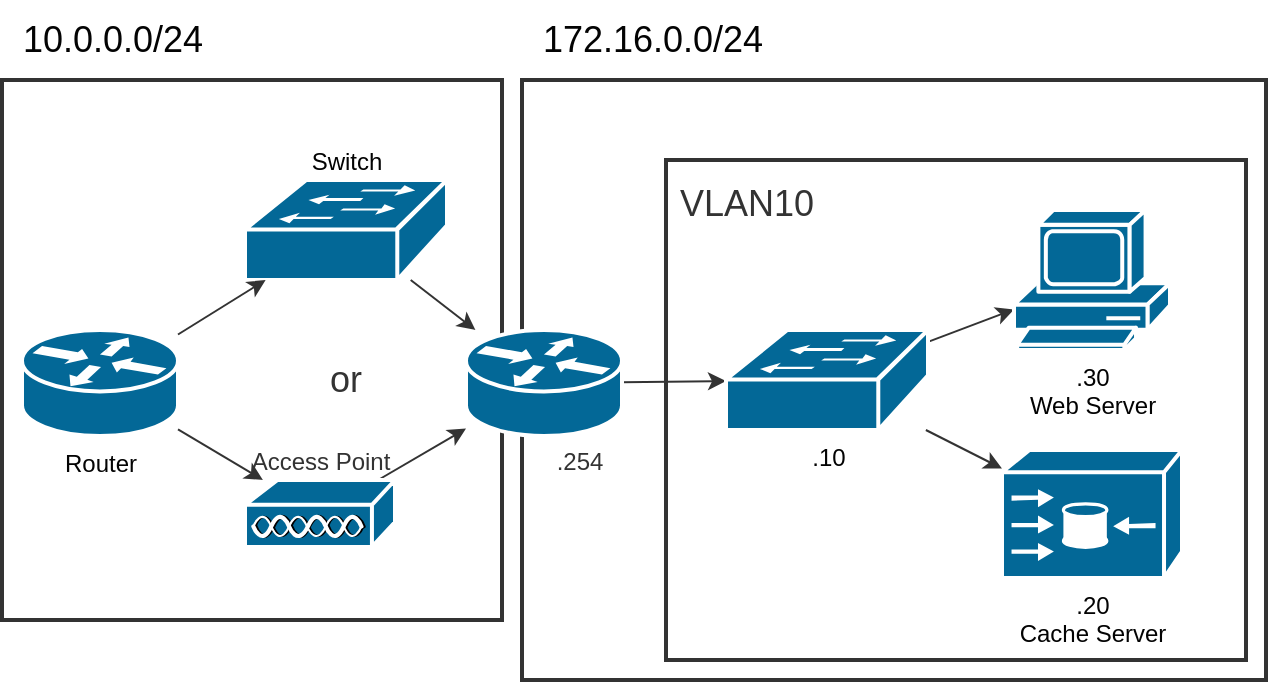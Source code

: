 <mxfile>
    <diagram id="wkji4qoLPhG2OQI54eEK" name="Page-1">
        <mxGraphModel dx="1179" dy="976" grid="1" gridSize="10" guides="1" tooltips="1" connect="1" arrows="1" fold="1" page="1" pageScale="1" pageWidth="827" pageHeight="1169" background="#ffffff" math="0" shadow="0">
            <root>
                <mxCell id="0"/>
                <mxCell id="1" parent="0"/>
                <mxCell id="143" value="" style="verticalAlign=top;fontStyle=1;fontSize=24;strokeWidth=2;fillColor=none;strokeColor=#333333;fontColor=#333333;" parent="1" vertex="1">
                    <mxGeometry x="-730" y="240" width="250" height="270" as="geometry"/>
                </mxCell>
                <mxCell id="128" value="" style="verticalAlign=top;fontStyle=1;fontSize=24;strokeWidth=2;fillColor=none;strokeColor=#333333;fontColor=#333333;" parent="1" vertex="1">
                    <mxGeometry x="-470" y="240" width="372" height="300" as="geometry"/>
                </mxCell>
                <mxCell id="150" value="" style="verticalAlign=top;fontStyle=1;fontSize=24;strokeWidth=2;fillColor=none;strokeColor=#333333;fontColor=#333333;" parent="1" vertex="1">
                    <mxGeometry x="-398" y="280" width="290" height="250" as="geometry"/>
                </mxCell>
                <mxCell id="135" style="edgeStyle=none;html=1;strokeColor=#333333;" parent="1" source="3" target="16" edge="1">
                    <mxGeometry relative="1" as="geometry"/>
                </mxCell>
                <mxCell id="3" value="" style="shape=mxgraph.cisco.routers.router;sketch=0;html=1;pointerEvents=1;dashed=0;fillColor=#036897;strokeColor=#ffffff;strokeWidth=2;verticalLabelPosition=bottom;verticalAlign=top;align=center;outlineConnect=0;fontColor=#030303;" parent="1" vertex="1">
                    <mxGeometry x="-498" y="365" width="78" height="53" as="geometry"/>
                </mxCell>
                <mxCell id="133" style="edgeStyle=none;html=1;strokeColor=#333333;" parent="1" source="16" target="25" edge="1">
                    <mxGeometry relative="1" as="geometry"/>
                </mxCell>
                <mxCell id="134" style="edgeStyle=none;html=1;strokeColor=#333333;" parent="1" source="16" target="24" edge="1">
                    <mxGeometry relative="1" as="geometry"/>
                </mxCell>
                <mxCell id="16" value=".10" style="shape=mxgraph.cisco.switches.workgroup_switch;sketch=0;html=1;pointerEvents=1;dashed=0;fillColor=#036897;strokeColor=#ffffff;strokeWidth=2;verticalLabelPosition=bottom;verticalAlign=top;align=center;outlineConnect=0;fontColor=#030303;" parent="1" vertex="1">
                    <mxGeometry x="-368" y="365" width="101" height="50" as="geometry"/>
                </mxCell>
                <mxCell id="24" value=".30&lt;br&gt;Web Server" style="shape=mxgraph.cisco.computers_and_peripherals.pc;sketch=0;html=1;pointerEvents=1;dashed=0;fillColor=#036897;strokeColor=#ffffff;strokeWidth=2;verticalLabelPosition=bottom;verticalAlign=top;align=center;outlineConnect=0;fontColor=#030303;" parent="1" vertex="1">
                    <mxGeometry x="-224" y="305" width="78" height="70" as="geometry"/>
                </mxCell>
                <mxCell id="25" value=".20&lt;br&gt;Cache Server" style="shape=mxgraph.cisco.directors.content_engine_(cache_director);sketch=0;html=1;pointerEvents=1;dashed=0;fillColor=#036897;strokeColor=#ffffff;strokeWidth=2;verticalLabelPosition=bottom;verticalAlign=top;align=center;outlineConnect=0;fontColor=#030303;" parent="1" vertex="1">
                    <mxGeometry x="-230" y="425" width="90" height="64" as="geometry"/>
                </mxCell>
                <mxCell id="142" style="edgeStyle=none;html=1;strokeColor=#333333;fontColor=#333333;" parent="1" source="137" target="3" edge="1">
                    <mxGeometry relative="1" as="geometry"/>
                </mxCell>
                <mxCell id="137" value="&lt;font color=&quot;#333333&quot;&gt;Access Point&lt;/font&gt;" style="shape=mxgraph.cisco.misc.access_point;html=1;pointerEvents=1;dashed=0;fillColor=#036897;strokeColor=#ffffff;strokeWidth=2;verticalLabelPosition=top;verticalAlign=bottom;align=center;outlineConnect=0;labelPosition=center;" parent="1" vertex="1">
                    <mxGeometry x="-608.5" y="440" width="75" height="34" as="geometry"/>
                </mxCell>
                <mxCell id="141" style="edgeStyle=none;html=1;strokeColor=#333333;fontColor=#333333;" parent="1" source="138" target="3" edge="1">
                    <mxGeometry relative="1" as="geometry"/>
                </mxCell>
                <mxCell id="138" value="Switch" style="shape=mxgraph.cisco.switches.workgroup_switch;sketch=0;html=1;pointerEvents=1;dashed=0;fillColor=#036897;strokeColor=#ffffff;strokeWidth=2;verticalLabelPosition=top;verticalAlign=bottom;align=center;outlineConnect=0;fontColor=#030303;labelPosition=center;" parent="1" vertex="1">
                    <mxGeometry x="-608.5" y="290.0" width="101" height="50" as="geometry"/>
                </mxCell>
                <mxCell id="140" value="or" style="text;strokeColor=none;align=center;fillColor=none;html=1;verticalAlign=middle;whiteSpace=wrap;rounded=0;fontColor=#333333;fontSize=18;" parent="1" vertex="1">
                    <mxGeometry x="-588" y="375" width="60" height="30" as="geometry"/>
                </mxCell>
                <mxCell id="148" value="&lt;font style=&quot;font-size: 18px&quot;&gt;10.0.0.0/24&lt;/font&gt;" style="text;html=1;resizable=0;autosize=1;align=center;verticalAlign=middle;points=[];fillColor=none;strokeColor=none;rounded=0;fontColor=#030303;" parent="1" vertex="1">
                    <mxGeometry x="-730" y="200" width="110" height="40" as="geometry"/>
                </mxCell>
                <mxCell id="149" value="&lt;span style=&quot;font-size: 18px;&quot;&gt;172.16.0.0/24&lt;/span&gt;" style="text;html=1;resizable=0;autosize=1;align=center;verticalAlign=middle;points=[];fillColor=none;strokeColor=none;rounded=0;fontColor=#030303;" parent="1" vertex="1">
                    <mxGeometry x="-470" y="200" width="130" height="40" as="geometry"/>
                </mxCell>
                <mxCell id="132" value="&lt;font style=&quot;font-size: 18px&quot;&gt;VLAN10&lt;/font&gt;" style="text;html=1;resizable=0;autosize=1;align=center;verticalAlign=middle;points=[];fillColor=none;strokeColor=none;rounded=0;fontSize=24;fontColor=#333333;" parent="1" vertex="1">
                    <mxGeometry x="-398" y="280" width="80" height="40" as="geometry"/>
                </mxCell>
                <mxCell id="152" style="edgeStyle=none;html=1;strokeColor=#333333;fontSize=18;fontColor=#333333;" parent="1" source="151" target="138" edge="1">
                    <mxGeometry relative="1" as="geometry"/>
                </mxCell>
                <mxCell id="153" style="edgeStyle=none;html=1;strokeColor=#333333;fontSize=18;fontColor=#333333;" parent="1" source="151" target="137" edge="1">
                    <mxGeometry relative="1" as="geometry"/>
                </mxCell>
                <mxCell id="151" value="Router" style="shape=mxgraph.cisco.routers.router;sketch=0;html=1;pointerEvents=1;dashed=0;fillColor=#036897;strokeColor=#ffffff;strokeWidth=2;verticalLabelPosition=bottom;verticalAlign=top;align=center;outlineConnect=0;fontColor=#030303;" parent="1" vertex="1">
                    <mxGeometry x="-720" y="365" width="78" height="53" as="geometry"/>
                </mxCell>
                <mxCell id="156" value=".254" style="text;strokeColor=none;align=center;fillColor=none;html=1;verticalAlign=middle;whiteSpace=wrap;rounded=0;fontSize=12;fontColor=#333333;" parent="1" vertex="1">
                    <mxGeometry x="-462" y="418" width="42" height="25" as="geometry"/>
                </mxCell>
            </root>
        </mxGraphModel>
    </diagram>
</mxfile>